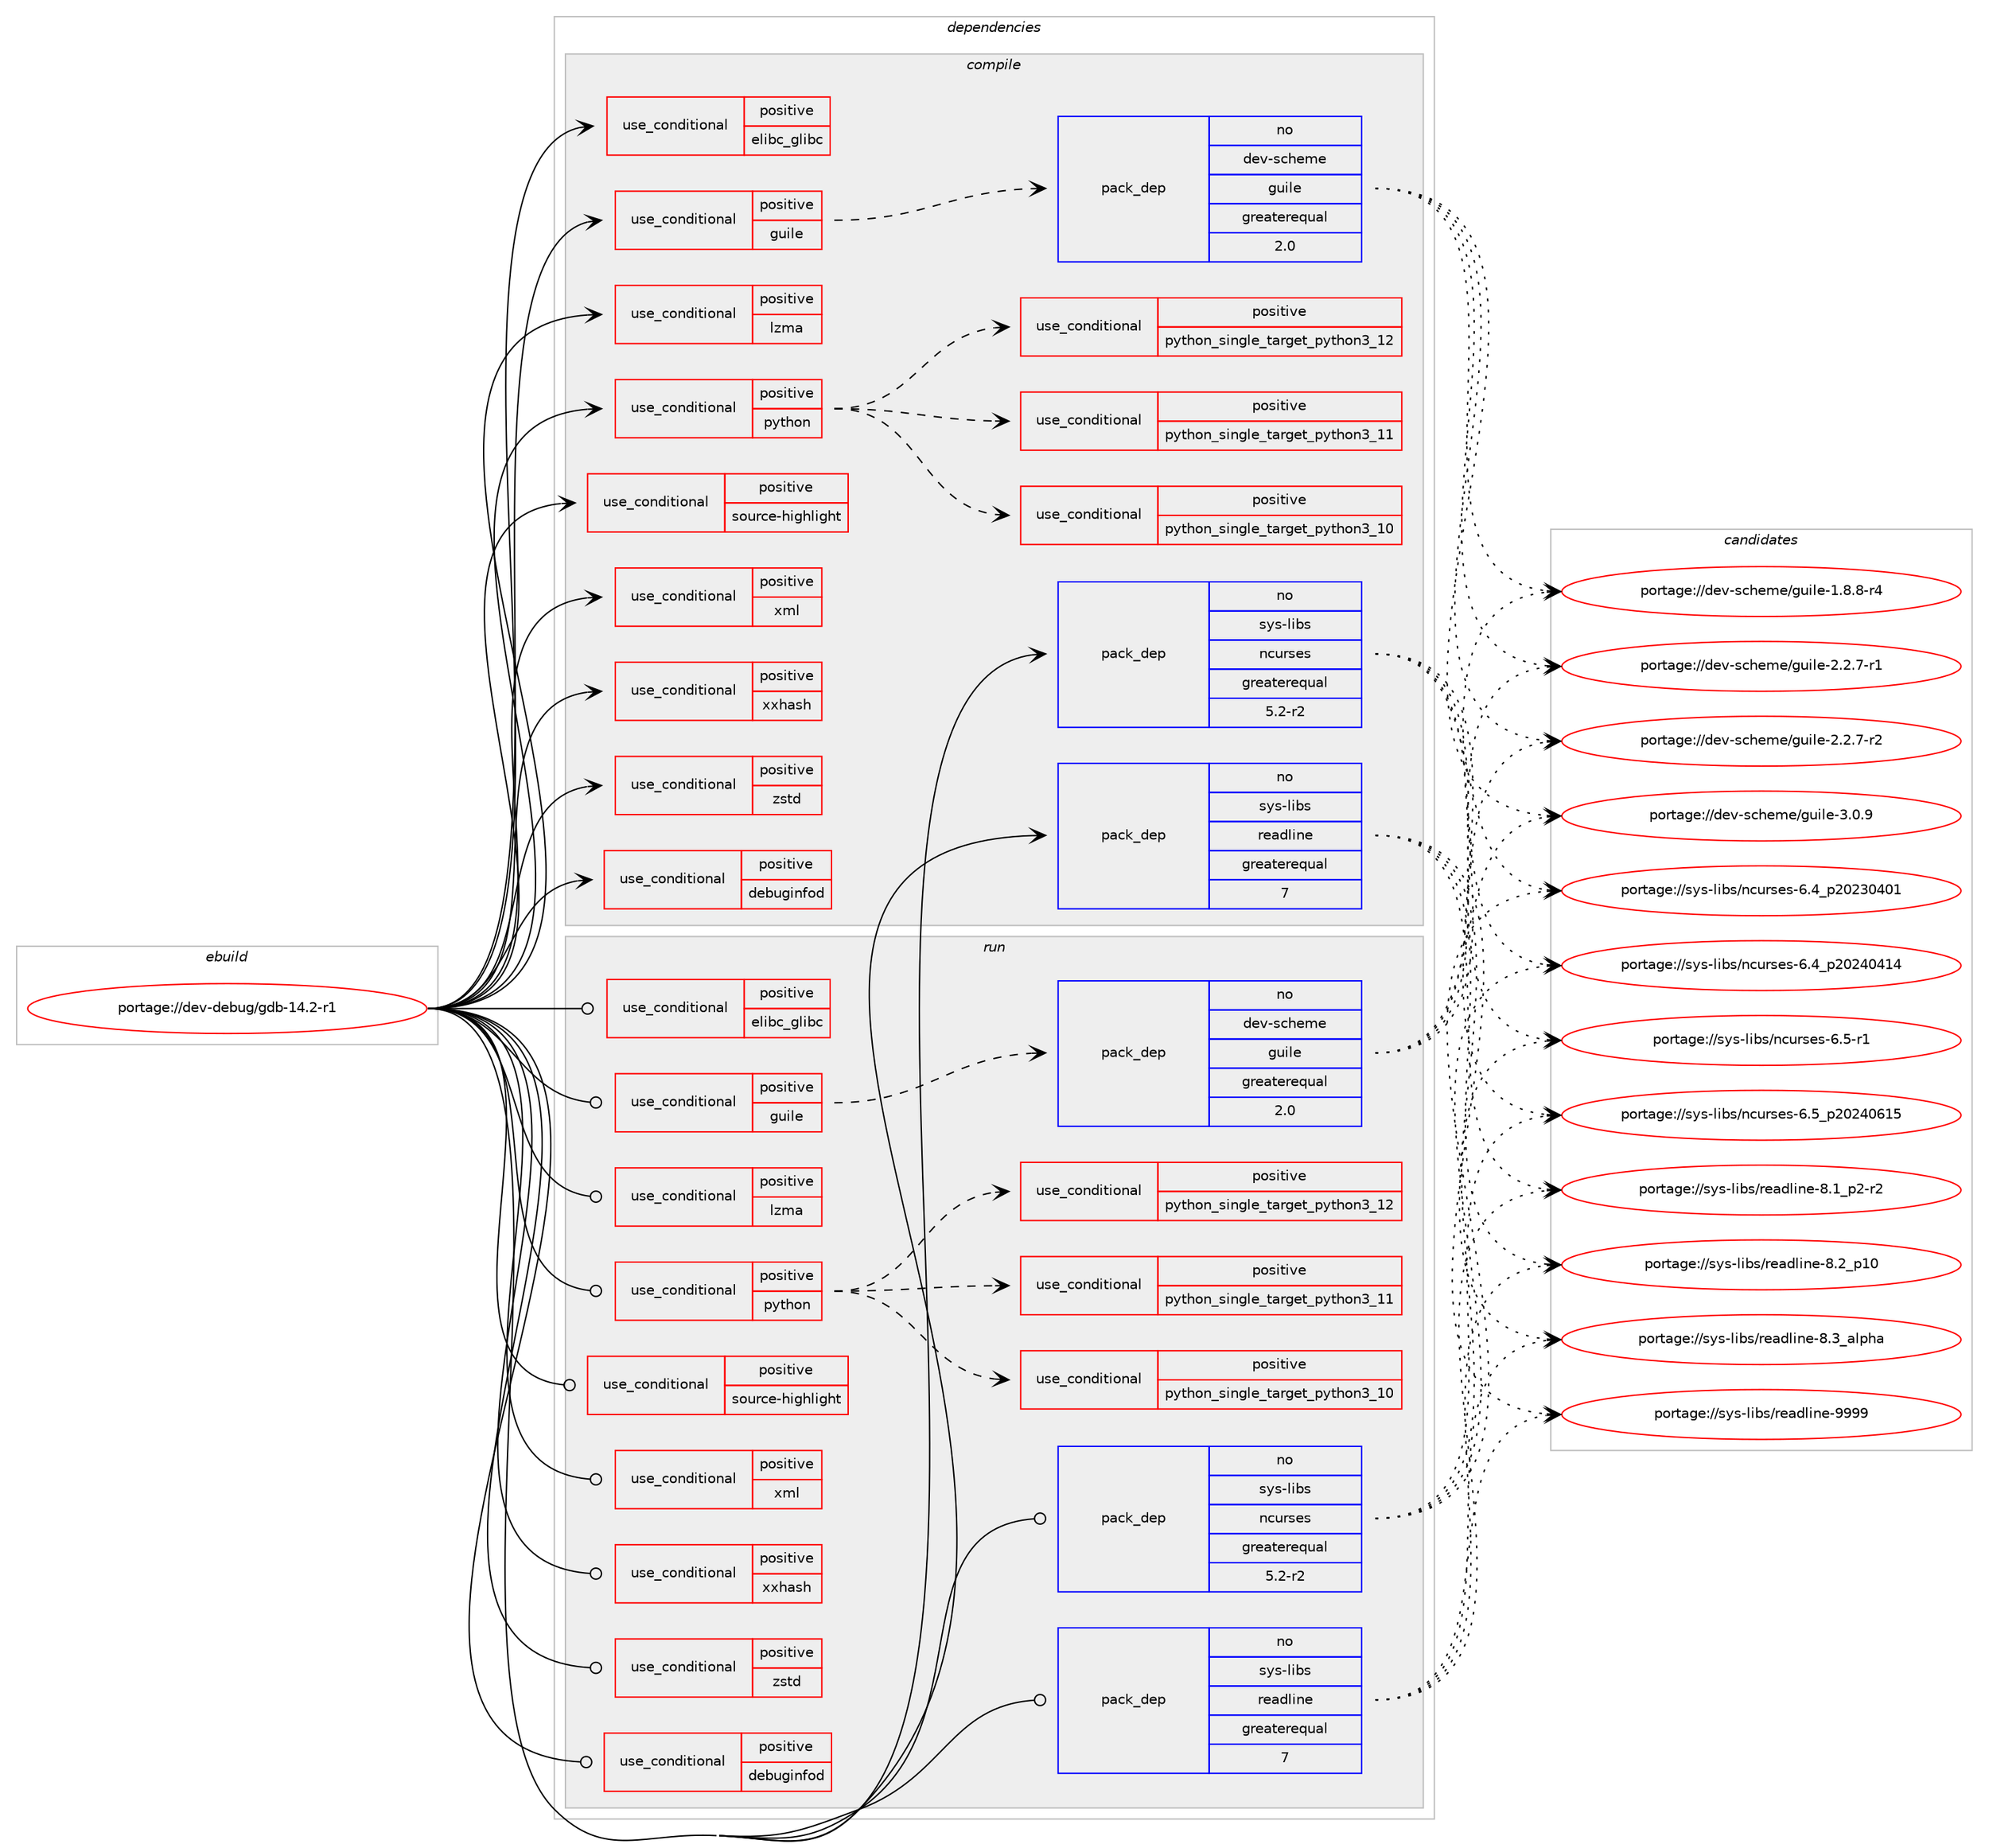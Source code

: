 digraph prolog {

# *************
# Graph options
# *************

newrank=true;
concentrate=true;
compound=true;
graph [rankdir=LR,fontname=Helvetica,fontsize=10,ranksep=1.5];#, ranksep=2.5, nodesep=0.2];
edge  [arrowhead=vee];
node  [fontname=Helvetica,fontsize=10];

# **********
# The ebuild
# **********

subgraph cluster_leftcol {
color=gray;
rank=same;
label=<<i>ebuild</i>>;
id [label="portage://dev-debug/gdb-14.2-r1", color=red, width=4, href="../dev-debug/gdb-14.2-r1.svg"];
}

# ****************
# The dependencies
# ****************

subgraph cluster_midcol {
color=gray;
label=<<i>dependencies</i>>;
subgraph cluster_compile {
fillcolor="#eeeeee";
style=filled;
label=<<i>compile</i>>;
subgraph cond18442 {
dependency32478 [label=<<TABLE BORDER="0" CELLBORDER="1" CELLSPACING="0" CELLPADDING="4"><TR><TD ROWSPAN="3" CELLPADDING="10">use_conditional</TD></TR><TR><TD>positive</TD></TR><TR><TD>debuginfod</TD></TR></TABLE>>, shape=none, color=red];
# *** BEGIN UNKNOWN DEPENDENCY TYPE (TODO) ***
# dependency32478 -> package_dependency(portage://dev-debug/gdb-14.2-r1,install,no,dev-libs,elfutils,none,[,,],[],[use(enable(debuginfod),negative)])
# *** END UNKNOWN DEPENDENCY TYPE (TODO) ***

}
id:e -> dependency32478:w [weight=20,style="solid",arrowhead="vee"];
subgraph cond18443 {
dependency32479 [label=<<TABLE BORDER="0" CELLBORDER="1" CELLSPACING="0" CELLPADDING="4"><TR><TD ROWSPAN="3" CELLPADDING="10">use_conditional</TD></TR><TR><TD>positive</TD></TR><TR><TD>elibc_glibc</TD></TR></TABLE>>, shape=none, color=red];
# *** BEGIN UNKNOWN DEPENDENCY TYPE (TODO) ***
# dependency32479 -> package_dependency(portage://dev-debug/gdb-14.2-r1,install,no,net-libs,libnsl,none,[,,],any_same_slot,[])
# *** END UNKNOWN DEPENDENCY TYPE (TODO) ***

}
id:e -> dependency32479:w [weight=20,style="solid",arrowhead="vee"];
subgraph cond18444 {
dependency32480 [label=<<TABLE BORDER="0" CELLBORDER="1" CELLSPACING="0" CELLPADDING="4"><TR><TD ROWSPAN="3" CELLPADDING="10">use_conditional</TD></TR><TR><TD>positive</TD></TR><TR><TD>guile</TD></TR></TABLE>>, shape=none, color=red];
subgraph pack13117 {
dependency32481 [label=<<TABLE BORDER="0" CELLBORDER="1" CELLSPACING="0" CELLPADDING="4" WIDTH="220"><TR><TD ROWSPAN="6" CELLPADDING="30">pack_dep</TD></TR><TR><TD WIDTH="110">no</TD></TR><TR><TD>dev-scheme</TD></TR><TR><TD>guile</TD></TR><TR><TD>greaterequal</TD></TR><TR><TD>2.0</TD></TR></TABLE>>, shape=none, color=blue];
}
dependency32480:e -> dependency32481:w [weight=20,style="dashed",arrowhead="vee"];
}
id:e -> dependency32480:w [weight=20,style="solid",arrowhead="vee"];
subgraph cond18445 {
dependency32482 [label=<<TABLE BORDER="0" CELLBORDER="1" CELLSPACING="0" CELLPADDING="4"><TR><TD ROWSPAN="3" CELLPADDING="10">use_conditional</TD></TR><TR><TD>positive</TD></TR><TR><TD>lzma</TD></TR></TABLE>>, shape=none, color=red];
# *** BEGIN UNKNOWN DEPENDENCY TYPE (TODO) ***
# dependency32482 -> package_dependency(portage://dev-debug/gdb-14.2-r1,install,no,app-arch,xz-utils,none,[,,],[],[])
# *** END UNKNOWN DEPENDENCY TYPE (TODO) ***

}
id:e -> dependency32482:w [weight=20,style="solid",arrowhead="vee"];
subgraph cond18446 {
dependency32483 [label=<<TABLE BORDER="0" CELLBORDER="1" CELLSPACING="0" CELLPADDING="4"><TR><TD ROWSPAN="3" CELLPADDING="10">use_conditional</TD></TR><TR><TD>positive</TD></TR><TR><TD>python</TD></TR></TABLE>>, shape=none, color=red];
subgraph cond18447 {
dependency32484 [label=<<TABLE BORDER="0" CELLBORDER="1" CELLSPACING="0" CELLPADDING="4"><TR><TD ROWSPAN="3" CELLPADDING="10">use_conditional</TD></TR><TR><TD>positive</TD></TR><TR><TD>python_single_target_python3_10</TD></TR></TABLE>>, shape=none, color=red];
# *** BEGIN UNKNOWN DEPENDENCY TYPE (TODO) ***
# dependency32484 -> package_dependency(portage://dev-debug/gdb-14.2-r1,install,no,dev-lang,python,none,[,,],[slot(3.10)],[])
# *** END UNKNOWN DEPENDENCY TYPE (TODO) ***

}
dependency32483:e -> dependency32484:w [weight=20,style="dashed",arrowhead="vee"];
subgraph cond18448 {
dependency32485 [label=<<TABLE BORDER="0" CELLBORDER="1" CELLSPACING="0" CELLPADDING="4"><TR><TD ROWSPAN="3" CELLPADDING="10">use_conditional</TD></TR><TR><TD>positive</TD></TR><TR><TD>python_single_target_python3_11</TD></TR></TABLE>>, shape=none, color=red];
# *** BEGIN UNKNOWN DEPENDENCY TYPE (TODO) ***
# dependency32485 -> package_dependency(portage://dev-debug/gdb-14.2-r1,install,no,dev-lang,python,none,[,,],[slot(3.11)],[])
# *** END UNKNOWN DEPENDENCY TYPE (TODO) ***

}
dependency32483:e -> dependency32485:w [weight=20,style="dashed",arrowhead="vee"];
subgraph cond18449 {
dependency32486 [label=<<TABLE BORDER="0" CELLBORDER="1" CELLSPACING="0" CELLPADDING="4"><TR><TD ROWSPAN="3" CELLPADDING="10">use_conditional</TD></TR><TR><TD>positive</TD></TR><TR><TD>python_single_target_python3_12</TD></TR></TABLE>>, shape=none, color=red];
# *** BEGIN UNKNOWN DEPENDENCY TYPE (TODO) ***
# dependency32486 -> package_dependency(portage://dev-debug/gdb-14.2-r1,install,no,dev-lang,python,none,[,,],[slot(3.12)],[])
# *** END UNKNOWN DEPENDENCY TYPE (TODO) ***

}
dependency32483:e -> dependency32486:w [weight=20,style="dashed",arrowhead="vee"];
}
id:e -> dependency32483:w [weight=20,style="solid",arrowhead="vee"];
subgraph cond18450 {
dependency32487 [label=<<TABLE BORDER="0" CELLBORDER="1" CELLSPACING="0" CELLPADDING="4"><TR><TD ROWSPAN="3" CELLPADDING="10">use_conditional</TD></TR><TR><TD>positive</TD></TR><TR><TD>source-highlight</TD></TR></TABLE>>, shape=none, color=red];
# *** BEGIN UNKNOWN DEPENDENCY TYPE (TODO) ***
# dependency32487 -> package_dependency(portage://dev-debug/gdb-14.2-r1,install,no,dev-util,source-highlight,none,[,,],[],[])
# *** END UNKNOWN DEPENDENCY TYPE (TODO) ***

}
id:e -> dependency32487:w [weight=20,style="solid",arrowhead="vee"];
subgraph cond18451 {
dependency32488 [label=<<TABLE BORDER="0" CELLBORDER="1" CELLSPACING="0" CELLPADDING="4"><TR><TD ROWSPAN="3" CELLPADDING="10">use_conditional</TD></TR><TR><TD>positive</TD></TR><TR><TD>xml</TD></TR></TABLE>>, shape=none, color=red];
# *** BEGIN UNKNOWN DEPENDENCY TYPE (TODO) ***
# dependency32488 -> package_dependency(portage://dev-debug/gdb-14.2-r1,install,no,dev-libs,expat,none,[,,],[],[])
# *** END UNKNOWN DEPENDENCY TYPE (TODO) ***

}
id:e -> dependency32488:w [weight=20,style="solid",arrowhead="vee"];
subgraph cond18452 {
dependency32489 [label=<<TABLE BORDER="0" CELLBORDER="1" CELLSPACING="0" CELLPADDING="4"><TR><TD ROWSPAN="3" CELLPADDING="10">use_conditional</TD></TR><TR><TD>positive</TD></TR><TR><TD>xxhash</TD></TR></TABLE>>, shape=none, color=red];
# *** BEGIN UNKNOWN DEPENDENCY TYPE (TODO) ***
# dependency32489 -> package_dependency(portage://dev-debug/gdb-14.2-r1,install,no,dev-libs,xxhash,none,[,,],[],[])
# *** END UNKNOWN DEPENDENCY TYPE (TODO) ***

}
id:e -> dependency32489:w [weight=20,style="solid",arrowhead="vee"];
subgraph cond18453 {
dependency32490 [label=<<TABLE BORDER="0" CELLBORDER="1" CELLSPACING="0" CELLPADDING="4"><TR><TD ROWSPAN="3" CELLPADDING="10">use_conditional</TD></TR><TR><TD>positive</TD></TR><TR><TD>zstd</TD></TR></TABLE>>, shape=none, color=red];
# *** BEGIN UNKNOWN DEPENDENCY TYPE (TODO) ***
# dependency32490 -> package_dependency(portage://dev-debug/gdb-14.2-r1,install,no,app-arch,zstd,none,[,,],any_same_slot,[])
# *** END UNKNOWN DEPENDENCY TYPE (TODO) ***

}
id:e -> dependency32490:w [weight=20,style="solid",arrowhead="vee"];
# *** BEGIN UNKNOWN DEPENDENCY TYPE (TODO) ***
# id -> package_dependency(portage://dev-debug/gdb-14.2-r1,install,no,dev-libs,gmp,none,[,,],any_same_slot,[])
# *** END UNKNOWN DEPENDENCY TYPE (TODO) ***

# *** BEGIN UNKNOWN DEPENDENCY TYPE (TODO) ***
# id -> package_dependency(portage://dev-debug/gdb-14.2-r1,install,no,dev-libs,mpfr,none,[,,],any_same_slot,[])
# *** END UNKNOWN DEPENDENCY TYPE (TODO) ***

subgraph pack13118 {
dependency32491 [label=<<TABLE BORDER="0" CELLBORDER="1" CELLSPACING="0" CELLPADDING="4" WIDTH="220"><TR><TD ROWSPAN="6" CELLPADDING="30">pack_dep</TD></TR><TR><TD WIDTH="110">no</TD></TR><TR><TD>sys-libs</TD></TR><TR><TD>ncurses</TD></TR><TR><TD>greaterequal</TD></TR><TR><TD>5.2-r2</TD></TR></TABLE>>, shape=none, color=blue];
}
id:e -> dependency32491:w [weight=20,style="solid",arrowhead="vee"];
subgraph pack13119 {
dependency32492 [label=<<TABLE BORDER="0" CELLBORDER="1" CELLSPACING="0" CELLPADDING="4" WIDTH="220"><TR><TD ROWSPAN="6" CELLPADDING="30">pack_dep</TD></TR><TR><TD WIDTH="110">no</TD></TR><TR><TD>sys-libs</TD></TR><TR><TD>readline</TD></TR><TR><TD>greaterequal</TD></TR><TR><TD>7</TD></TR></TABLE>>, shape=none, color=blue];
}
id:e -> dependency32492:w [weight=20,style="solid",arrowhead="vee"];
# *** BEGIN UNKNOWN DEPENDENCY TYPE (TODO) ***
# id -> package_dependency(portage://dev-debug/gdb-14.2-r1,install,no,sys-libs,zlib,none,[,,],[],[])
# *** END UNKNOWN DEPENDENCY TYPE (TODO) ***

}
subgraph cluster_compileandrun {
fillcolor="#eeeeee";
style=filled;
label=<<i>compile and run</i>>;
}
subgraph cluster_run {
fillcolor="#eeeeee";
style=filled;
label=<<i>run</i>>;
subgraph cond18454 {
dependency32493 [label=<<TABLE BORDER="0" CELLBORDER="1" CELLSPACING="0" CELLPADDING="4"><TR><TD ROWSPAN="3" CELLPADDING="10">use_conditional</TD></TR><TR><TD>positive</TD></TR><TR><TD>debuginfod</TD></TR></TABLE>>, shape=none, color=red];
# *** BEGIN UNKNOWN DEPENDENCY TYPE (TODO) ***
# dependency32493 -> package_dependency(portage://dev-debug/gdb-14.2-r1,run,no,dev-libs,elfutils,none,[,,],[],[use(enable(debuginfod),negative)])
# *** END UNKNOWN DEPENDENCY TYPE (TODO) ***

}
id:e -> dependency32493:w [weight=20,style="solid",arrowhead="odot"];
subgraph cond18455 {
dependency32494 [label=<<TABLE BORDER="0" CELLBORDER="1" CELLSPACING="0" CELLPADDING="4"><TR><TD ROWSPAN="3" CELLPADDING="10">use_conditional</TD></TR><TR><TD>positive</TD></TR><TR><TD>elibc_glibc</TD></TR></TABLE>>, shape=none, color=red];
# *** BEGIN UNKNOWN DEPENDENCY TYPE (TODO) ***
# dependency32494 -> package_dependency(portage://dev-debug/gdb-14.2-r1,run,no,net-libs,libnsl,none,[,,],any_same_slot,[])
# *** END UNKNOWN DEPENDENCY TYPE (TODO) ***

}
id:e -> dependency32494:w [weight=20,style="solid",arrowhead="odot"];
subgraph cond18456 {
dependency32495 [label=<<TABLE BORDER="0" CELLBORDER="1" CELLSPACING="0" CELLPADDING="4"><TR><TD ROWSPAN="3" CELLPADDING="10">use_conditional</TD></TR><TR><TD>positive</TD></TR><TR><TD>guile</TD></TR></TABLE>>, shape=none, color=red];
subgraph pack13120 {
dependency32496 [label=<<TABLE BORDER="0" CELLBORDER="1" CELLSPACING="0" CELLPADDING="4" WIDTH="220"><TR><TD ROWSPAN="6" CELLPADDING="30">pack_dep</TD></TR><TR><TD WIDTH="110">no</TD></TR><TR><TD>dev-scheme</TD></TR><TR><TD>guile</TD></TR><TR><TD>greaterequal</TD></TR><TR><TD>2.0</TD></TR></TABLE>>, shape=none, color=blue];
}
dependency32495:e -> dependency32496:w [weight=20,style="dashed",arrowhead="vee"];
}
id:e -> dependency32495:w [weight=20,style="solid",arrowhead="odot"];
subgraph cond18457 {
dependency32497 [label=<<TABLE BORDER="0" CELLBORDER="1" CELLSPACING="0" CELLPADDING="4"><TR><TD ROWSPAN="3" CELLPADDING="10">use_conditional</TD></TR><TR><TD>positive</TD></TR><TR><TD>lzma</TD></TR></TABLE>>, shape=none, color=red];
# *** BEGIN UNKNOWN DEPENDENCY TYPE (TODO) ***
# dependency32497 -> package_dependency(portage://dev-debug/gdb-14.2-r1,run,no,app-arch,xz-utils,none,[,,],[],[])
# *** END UNKNOWN DEPENDENCY TYPE (TODO) ***

}
id:e -> dependency32497:w [weight=20,style="solid",arrowhead="odot"];
subgraph cond18458 {
dependency32498 [label=<<TABLE BORDER="0" CELLBORDER="1" CELLSPACING="0" CELLPADDING="4"><TR><TD ROWSPAN="3" CELLPADDING="10">use_conditional</TD></TR><TR><TD>positive</TD></TR><TR><TD>python</TD></TR></TABLE>>, shape=none, color=red];
subgraph cond18459 {
dependency32499 [label=<<TABLE BORDER="0" CELLBORDER="1" CELLSPACING="0" CELLPADDING="4"><TR><TD ROWSPAN="3" CELLPADDING="10">use_conditional</TD></TR><TR><TD>positive</TD></TR><TR><TD>python_single_target_python3_10</TD></TR></TABLE>>, shape=none, color=red];
# *** BEGIN UNKNOWN DEPENDENCY TYPE (TODO) ***
# dependency32499 -> package_dependency(portage://dev-debug/gdb-14.2-r1,run,no,dev-lang,python,none,[,,],[slot(3.10)],[])
# *** END UNKNOWN DEPENDENCY TYPE (TODO) ***

}
dependency32498:e -> dependency32499:w [weight=20,style="dashed",arrowhead="vee"];
subgraph cond18460 {
dependency32500 [label=<<TABLE BORDER="0" CELLBORDER="1" CELLSPACING="0" CELLPADDING="4"><TR><TD ROWSPAN="3" CELLPADDING="10">use_conditional</TD></TR><TR><TD>positive</TD></TR><TR><TD>python_single_target_python3_11</TD></TR></TABLE>>, shape=none, color=red];
# *** BEGIN UNKNOWN DEPENDENCY TYPE (TODO) ***
# dependency32500 -> package_dependency(portage://dev-debug/gdb-14.2-r1,run,no,dev-lang,python,none,[,,],[slot(3.11)],[])
# *** END UNKNOWN DEPENDENCY TYPE (TODO) ***

}
dependency32498:e -> dependency32500:w [weight=20,style="dashed",arrowhead="vee"];
subgraph cond18461 {
dependency32501 [label=<<TABLE BORDER="0" CELLBORDER="1" CELLSPACING="0" CELLPADDING="4"><TR><TD ROWSPAN="3" CELLPADDING="10">use_conditional</TD></TR><TR><TD>positive</TD></TR><TR><TD>python_single_target_python3_12</TD></TR></TABLE>>, shape=none, color=red];
# *** BEGIN UNKNOWN DEPENDENCY TYPE (TODO) ***
# dependency32501 -> package_dependency(portage://dev-debug/gdb-14.2-r1,run,no,dev-lang,python,none,[,,],[slot(3.12)],[])
# *** END UNKNOWN DEPENDENCY TYPE (TODO) ***

}
dependency32498:e -> dependency32501:w [weight=20,style="dashed",arrowhead="vee"];
}
id:e -> dependency32498:w [weight=20,style="solid",arrowhead="odot"];
subgraph cond18462 {
dependency32502 [label=<<TABLE BORDER="0" CELLBORDER="1" CELLSPACING="0" CELLPADDING="4"><TR><TD ROWSPAN="3" CELLPADDING="10">use_conditional</TD></TR><TR><TD>positive</TD></TR><TR><TD>source-highlight</TD></TR></TABLE>>, shape=none, color=red];
# *** BEGIN UNKNOWN DEPENDENCY TYPE (TODO) ***
# dependency32502 -> package_dependency(portage://dev-debug/gdb-14.2-r1,run,no,dev-util,source-highlight,none,[,,],[],[])
# *** END UNKNOWN DEPENDENCY TYPE (TODO) ***

}
id:e -> dependency32502:w [weight=20,style="solid",arrowhead="odot"];
subgraph cond18463 {
dependency32503 [label=<<TABLE BORDER="0" CELLBORDER="1" CELLSPACING="0" CELLPADDING="4"><TR><TD ROWSPAN="3" CELLPADDING="10">use_conditional</TD></TR><TR><TD>positive</TD></TR><TR><TD>xml</TD></TR></TABLE>>, shape=none, color=red];
# *** BEGIN UNKNOWN DEPENDENCY TYPE (TODO) ***
# dependency32503 -> package_dependency(portage://dev-debug/gdb-14.2-r1,run,no,dev-libs,expat,none,[,,],[],[])
# *** END UNKNOWN DEPENDENCY TYPE (TODO) ***

}
id:e -> dependency32503:w [weight=20,style="solid",arrowhead="odot"];
subgraph cond18464 {
dependency32504 [label=<<TABLE BORDER="0" CELLBORDER="1" CELLSPACING="0" CELLPADDING="4"><TR><TD ROWSPAN="3" CELLPADDING="10">use_conditional</TD></TR><TR><TD>positive</TD></TR><TR><TD>xxhash</TD></TR></TABLE>>, shape=none, color=red];
# *** BEGIN UNKNOWN DEPENDENCY TYPE (TODO) ***
# dependency32504 -> package_dependency(portage://dev-debug/gdb-14.2-r1,run,no,dev-libs,xxhash,none,[,,],[],[])
# *** END UNKNOWN DEPENDENCY TYPE (TODO) ***

}
id:e -> dependency32504:w [weight=20,style="solid",arrowhead="odot"];
subgraph cond18465 {
dependency32505 [label=<<TABLE BORDER="0" CELLBORDER="1" CELLSPACING="0" CELLPADDING="4"><TR><TD ROWSPAN="3" CELLPADDING="10">use_conditional</TD></TR><TR><TD>positive</TD></TR><TR><TD>zstd</TD></TR></TABLE>>, shape=none, color=red];
# *** BEGIN UNKNOWN DEPENDENCY TYPE (TODO) ***
# dependency32505 -> package_dependency(portage://dev-debug/gdb-14.2-r1,run,no,app-arch,zstd,none,[,,],any_same_slot,[])
# *** END UNKNOWN DEPENDENCY TYPE (TODO) ***

}
id:e -> dependency32505:w [weight=20,style="solid",arrowhead="odot"];
# *** BEGIN UNKNOWN DEPENDENCY TYPE (TODO) ***
# id -> package_dependency(portage://dev-debug/gdb-14.2-r1,run,no,dev-libs,gmp,none,[,,],any_same_slot,[])
# *** END UNKNOWN DEPENDENCY TYPE (TODO) ***

# *** BEGIN UNKNOWN DEPENDENCY TYPE (TODO) ***
# id -> package_dependency(portage://dev-debug/gdb-14.2-r1,run,no,dev-libs,mpfr,none,[,,],any_same_slot,[])
# *** END UNKNOWN DEPENDENCY TYPE (TODO) ***

subgraph pack13121 {
dependency32506 [label=<<TABLE BORDER="0" CELLBORDER="1" CELLSPACING="0" CELLPADDING="4" WIDTH="220"><TR><TD ROWSPAN="6" CELLPADDING="30">pack_dep</TD></TR><TR><TD WIDTH="110">no</TD></TR><TR><TD>sys-libs</TD></TR><TR><TD>ncurses</TD></TR><TR><TD>greaterequal</TD></TR><TR><TD>5.2-r2</TD></TR></TABLE>>, shape=none, color=blue];
}
id:e -> dependency32506:w [weight=20,style="solid",arrowhead="odot"];
subgraph pack13122 {
dependency32507 [label=<<TABLE BORDER="0" CELLBORDER="1" CELLSPACING="0" CELLPADDING="4" WIDTH="220"><TR><TD ROWSPAN="6" CELLPADDING="30">pack_dep</TD></TR><TR><TD WIDTH="110">no</TD></TR><TR><TD>sys-libs</TD></TR><TR><TD>readline</TD></TR><TR><TD>greaterequal</TD></TR><TR><TD>7</TD></TR></TABLE>>, shape=none, color=blue];
}
id:e -> dependency32507:w [weight=20,style="solid",arrowhead="odot"];
# *** BEGIN UNKNOWN DEPENDENCY TYPE (TODO) ***
# id -> package_dependency(portage://dev-debug/gdb-14.2-r1,run,no,sys-libs,zlib,none,[,,],[],[])
# *** END UNKNOWN DEPENDENCY TYPE (TODO) ***

}
}

# **************
# The candidates
# **************

subgraph cluster_choices {
rank=same;
color=gray;
label=<<i>candidates</i>>;

subgraph choice13117 {
color=black;
nodesep=1;
choice1001011184511599104101109101471031171051081014549465646564511452 [label="portage://dev-scheme/guile-1.8.8-r4", color=red, width=4,href="../dev-scheme/guile-1.8.8-r4.svg"];
choice1001011184511599104101109101471031171051081014550465046554511449 [label="portage://dev-scheme/guile-2.2.7-r1", color=red, width=4,href="../dev-scheme/guile-2.2.7-r1.svg"];
choice1001011184511599104101109101471031171051081014550465046554511450 [label="portage://dev-scheme/guile-2.2.7-r2", color=red, width=4,href="../dev-scheme/guile-2.2.7-r2.svg"];
choice100101118451159910410110910147103117105108101455146484657 [label="portage://dev-scheme/guile-3.0.9", color=red, width=4,href="../dev-scheme/guile-3.0.9.svg"];
dependency32481:e -> choice1001011184511599104101109101471031171051081014549465646564511452:w [style=dotted,weight="100"];
dependency32481:e -> choice1001011184511599104101109101471031171051081014550465046554511449:w [style=dotted,weight="100"];
dependency32481:e -> choice1001011184511599104101109101471031171051081014550465046554511450:w [style=dotted,weight="100"];
dependency32481:e -> choice100101118451159910410110910147103117105108101455146484657:w [style=dotted,weight="100"];
}
subgraph choice13118 {
color=black;
nodesep=1;
choice1151211154510810598115471109911711411510111545544652951125048505148524849 [label="portage://sys-libs/ncurses-6.4_p20230401", color=red, width=4,href="../sys-libs/ncurses-6.4_p20230401.svg"];
choice1151211154510810598115471109911711411510111545544652951125048505248524952 [label="portage://sys-libs/ncurses-6.4_p20240414", color=red, width=4,href="../sys-libs/ncurses-6.4_p20240414.svg"];
choice11512111545108105981154711099117114115101115455446534511449 [label="portage://sys-libs/ncurses-6.5-r1", color=red, width=4,href="../sys-libs/ncurses-6.5-r1.svg"];
choice1151211154510810598115471109911711411510111545544653951125048505248544953 [label="portage://sys-libs/ncurses-6.5_p20240615", color=red, width=4,href="../sys-libs/ncurses-6.5_p20240615.svg"];
dependency32491:e -> choice1151211154510810598115471109911711411510111545544652951125048505148524849:w [style=dotted,weight="100"];
dependency32491:e -> choice1151211154510810598115471109911711411510111545544652951125048505248524952:w [style=dotted,weight="100"];
dependency32491:e -> choice11512111545108105981154711099117114115101115455446534511449:w [style=dotted,weight="100"];
dependency32491:e -> choice1151211154510810598115471109911711411510111545544653951125048505248544953:w [style=dotted,weight="100"];
}
subgraph choice13119 {
color=black;
nodesep=1;
choice115121115451081059811547114101971001081051101014556464995112504511450 [label="portage://sys-libs/readline-8.1_p2-r2", color=red, width=4,href="../sys-libs/readline-8.1_p2-r2.svg"];
choice1151211154510810598115471141019710010810511010145564650951124948 [label="portage://sys-libs/readline-8.2_p10", color=red, width=4,href="../sys-libs/readline-8.2_p10.svg"];
choice1151211154510810598115471141019710010810511010145564651959710811210497 [label="portage://sys-libs/readline-8.3_alpha", color=red, width=4,href="../sys-libs/readline-8.3_alpha.svg"];
choice115121115451081059811547114101971001081051101014557575757 [label="portage://sys-libs/readline-9999", color=red, width=4,href="../sys-libs/readline-9999.svg"];
dependency32492:e -> choice115121115451081059811547114101971001081051101014556464995112504511450:w [style=dotted,weight="100"];
dependency32492:e -> choice1151211154510810598115471141019710010810511010145564650951124948:w [style=dotted,weight="100"];
dependency32492:e -> choice1151211154510810598115471141019710010810511010145564651959710811210497:w [style=dotted,weight="100"];
dependency32492:e -> choice115121115451081059811547114101971001081051101014557575757:w [style=dotted,weight="100"];
}
subgraph choice13120 {
color=black;
nodesep=1;
choice1001011184511599104101109101471031171051081014549465646564511452 [label="portage://dev-scheme/guile-1.8.8-r4", color=red, width=4,href="../dev-scheme/guile-1.8.8-r4.svg"];
choice1001011184511599104101109101471031171051081014550465046554511449 [label="portage://dev-scheme/guile-2.2.7-r1", color=red, width=4,href="../dev-scheme/guile-2.2.7-r1.svg"];
choice1001011184511599104101109101471031171051081014550465046554511450 [label="portage://dev-scheme/guile-2.2.7-r2", color=red, width=4,href="../dev-scheme/guile-2.2.7-r2.svg"];
choice100101118451159910410110910147103117105108101455146484657 [label="portage://dev-scheme/guile-3.0.9", color=red, width=4,href="../dev-scheme/guile-3.0.9.svg"];
dependency32496:e -> choice1001011184511599104101109101471031171051081014549465646564511452:w [style=dotted,weight="100"];
dependency32496:e -> choice1001011184511599104101109101471031171051081014550465046554511449:w [style=dotted,weight="100"];
dependency32496:e -> choice1001011184511599104101109101471031171051081014550465046554511450:w [style=dotted,weight="100"];
dependency32496:e -> choice100101118451159910410110910147103117105108101455146484657:w [style=dotted,weight="100"];
}
subgraph choice13121 {
color=black;
nodesep=1;
choice1151211154510810598115471109911711411510111545544652951125048505148524849 [label="portage://sys-libs/ncurses-6.4_p20230401", color=red, width=4,href="../sys-libs/ncurses-6.4_p20230401.svg"];
choice1151211154510810598115471109911711411510111545544652951125048505248524952 [label="portage://sys-libs/ncurses-6.4_p20240414", color=red, width=4,href="../sys-libs/ncurses-6.4_p20240414.svg"];
choice11512111545108105981154711099117114115101115455446534511449 [label="portage://sys-libs/ncurses-6.5-r1", color=red, width=4,href="../sys-libs/ncurses-6.5-r1.svg"];
choice1151211154510810598115471109911711411510111545544653951125048505248544953 [label="portage://sys-libs/ncurses-6.5_p20240615", color=red, width=4,href="../sys-libs/ncurses-6.5_p20240615.svg"];
dependency32506:e -> choice1151211154510810598115471109911711411510111545544652951125048505148524849:w [style=dotted,weight="100"];
dependency32506:e -> choice1151211154510810598115471109911711411510111545544652951125048505248524952:w [style=dotted,weight="100"];
dependency32506:e -> choice11512111545108105981154711099117114115101115455446534511449:w [style=dotted,weight="100"];
dependency32506:e -> choice1151211154510810598115471109911711411510111545544653951125048505248544953:w [style=dotted,weight="100"];
}
subgraph choice13122 {
color=black;
nodesep=1;
choice115121115451081059811547114101971001081051101014556464995112504511450 [label="portage://sys-libs/readline-8.1_p2-r2", color=red, width=4,href="../sys-libs/readline-8.1_p2-r2.svg"];
choice1151211154510810598115471141019710010810511010145564650951124948 [label="portage://sys-libs/readline-8.2_p10", color=red, width=4,href="../sys-libs/readline-8.2_p10.svg"];
choice1151211154510810598115471141019710010810511010145564651959710811210497 [label="portage://sys-libs/readline-8.3_alpha", color=red, width=4,href="../sys-libs/readline-8.3_alpha.svg"];
choice115121115451081059811547114101971001081051101014557575757 [label="portage://sys-libs/readline-9999", color=red, width=4,href="../sys-libs/readline-9999.svg"];
dependency32507:e -> choice115121115451081059811547114101971001081051101014556464995112504511450:w [style=dotted,weight="100"];
dependency32507:e -> choice1151211154510810598115471141019710010810511010145564650951124948:w [style=dotted,weight="100"];
dependency32507:e -> choice1151211154510810598115471141019710010810511010145564651959710811210497:w [style=dotted,weight="100"];
dependency32507:e -> choice115121115451081059811547114101971001081051101014557575757:w [style=dotted,weight="100"];
}
}

}
